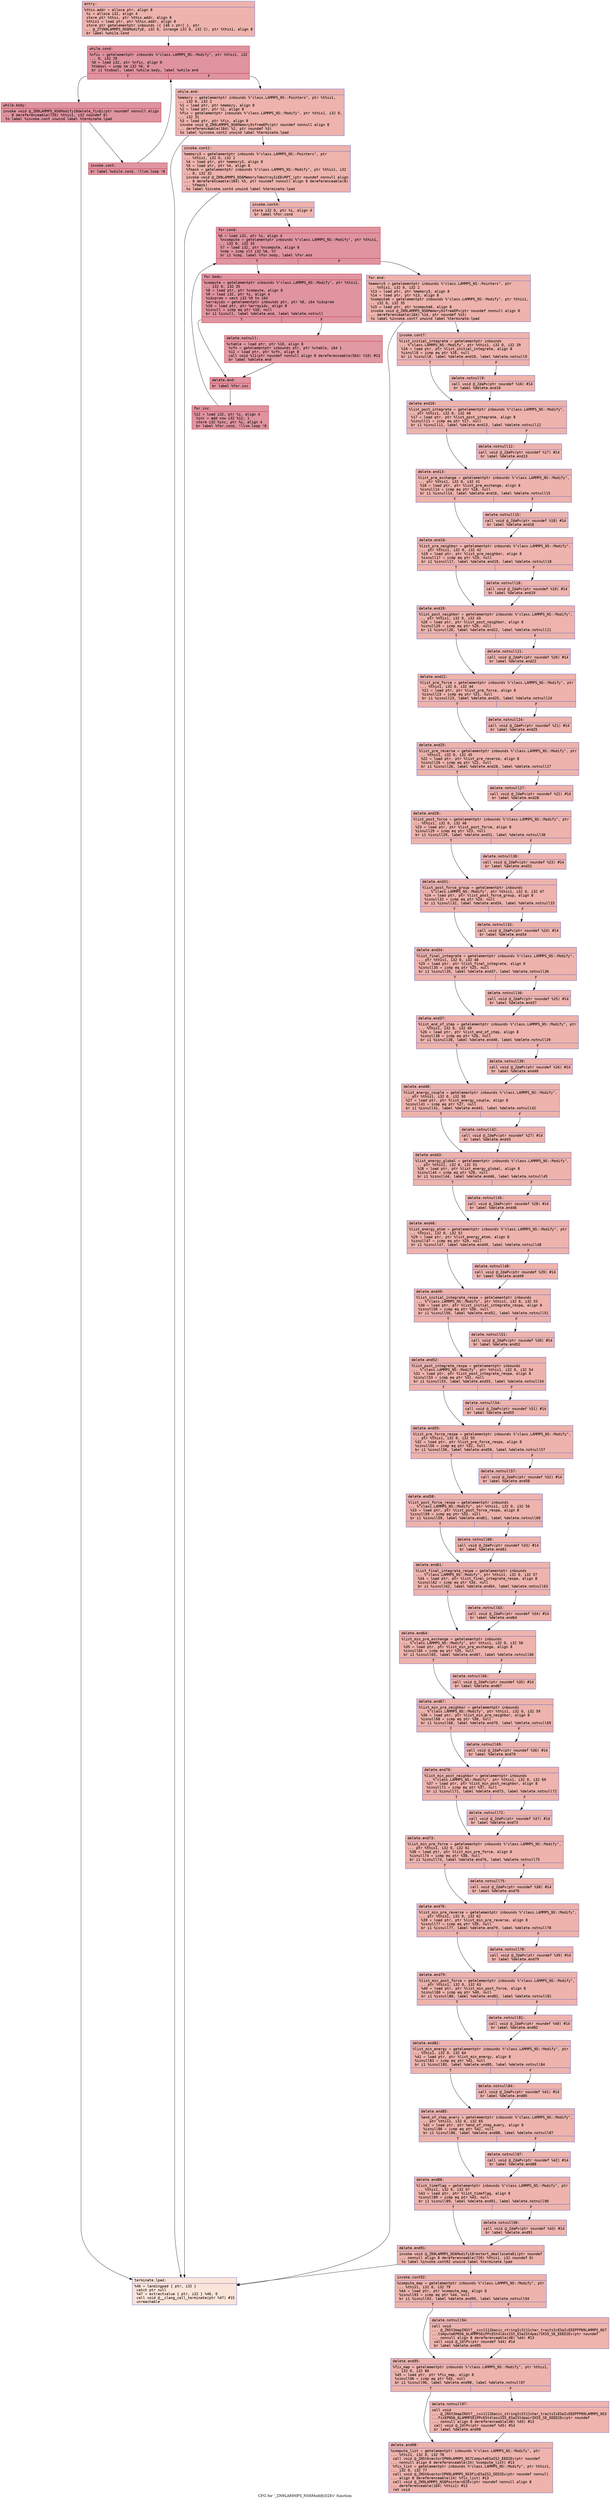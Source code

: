 digraph "CFG for '_ZN9LAMMPS_NS6ModifyD2Ev' function" {
	label="CFG for '_ZN9LAMMPS_NS6ModifyD2Ev' function";

	Node0x561f16226a30 [shape=record,color="#3d50c3ff", style=filled, fillcolor="#d6524470" fontname="Courier",label="{entry:\l|  %this.addr = alloca ptr, align 8\l  %i = alloca i32, align 4\l  store ptr %this, ptr %this.addr, align 8\l  %this1 = load ptr, ptr %this.addr, align 8\l  store ptr getelementptr inbounds (\{ [48 x ptr] \}, ptr\l... @_ZTVN9LAMMPS_NS6ModifyE, i32 0, inrange i32 0, i32 2), ptr %this1, align 8\l  br label %while.cond\l}"];
	Node0x561f16226a30 -> Node0x561f16226d10[tooltip="entry -> while.cond\nProbability 100.00%" ];
	Node0x561f16226d10 [shape=record,color="#b70d28ff", style=filled, fillcolor="#b70d2870" fontname="Courier",label="{while.cond:\l|  %nfix = getelementptr inbounds %\"class.LAMMPS_NS::Modify\", ptr %this1, i32\l... 0, i32 29\l  %0 = load i32, ptr %nfix, align 8\l  %tobool = icmp ne i32 %0, 0\l  br i1 %tobool, label %while.body, label %while.end\l|{<s0>T|<s1>F}}"];
	Node0x561f16226d10:s0 -> Node0x561f16226fe0[tooltip="while.cond -> while.body\nProbability 96.88%" ];
	Node0x561f16226d10:s1 -> Node0x561f16227030[tooltip="while.cond -> while.end\nProbability 3.12%" ];
	Node0x561f16226fe0 [shape=record,color="#b70d28ff", style=filled, fillcolor="#b70d2870" fontname="Courier",label="{while.body:\l|  invoke void @_ZN9LAMMPS_NS6Modify10delete_fixEi(ptr noundef nonnull align\l... 8 dereferenceable(720) %this1, i32 noundef 0)\l          to label %invoke.cont unwind label %terminate.lpad\l}"];
	Node0x561f16226fe0 -> Node0x561f16227190[tooltip="while.body -> invoke.cont\nProbability 100.00%" ];
	Node0x561f16226fe0 -> Node0x561f16227210[tooltip="while.body -> terminate.lpad\nProbability 0.00%" ];
	Node0x561f16227190 [shape=record,color="#b70d28ff", style=filled, fillcolor="#b70d2870" fontname="Courier",label="{invoke.cont:\l|  br label %while.cond, !llvm.loop !6\l}"];
	Node0x561f16227190 -> Node0x561f16226d10[tooltip="invoke.cont -> while.cond\nProbability 100.00%" ];
	Node0x561f16227030 [shape=record,color="#3d50c3ff", style=filled, fillcolor="#d6524470" fontname="Courier",label="{while.end:\l|  %memory = getelementptr inbounds %\"class.LAMMPS_NS::Pointers\", ptr %this1,\l... i32 0, i32 2\l  %1 = load ptr, ptr %memory, align 8\l  %2 = load ptr, ptr %1, align 8\l  %fix = getelementptr inbounds %\"class.LAMMPS_NS::Modify\", ptr %this1, i32 0,\l... i32 31\l  %3 = load ptr, ptr %fix, align 8\l  invoke void @_ZN9LAMMPS_NS6Memory5sfreeEPv(ptr noundef nonnull align 8\l... dereferenceable(184) %2, ptr noundef %3)\l          to label %invoke.cont2 unwind label %terminate.lpad\l}"];
	Node0x561f16227030 -> Node0x561f162269b0[tooltip="while.end -> invoke.cont2\nProbability 100.00%" ];
	Node0x561f16227030 -> Node0x561f16227210[tooltip="while.end -> terminate.lpad\nProbability 0.00%" ];
	Node0x561f162269b0 [shape=record,color="#3d50c3ff", style=filled, fillcolor="#d6524470" fontname="Courier",label="{invoke.cont2:\l|  %memory3 = getelementptr inbounds %\"class.LAMMPS_NS::Pointers\", ptr\l... %this1, i32 0, i32 2\l  %4 = load ptr, ptr %memory3, align 8\l  %5 = load ptr, ptr %4, align 8\l  %fmask = getelementptr inbounds %\"class.LAMMPS_NS::Modify\", ptr %this1, i32\l... 0, i32 32\l  invoke void @_ZN9LAMMPS_NS6Memory7destroyIiEEvRPT_(ptr noundef nonnull align\l... 8 dereferenceable(184) %5, ptr noundef nonnull align 8 dereferenceable(8)\l... %fmask)\l          to label %invoke.cont4 unwind label %terminate.lpad\l}"];
	Node0x561f162269b0 -> Node0x561f16228a70[tooltip="invoke.cont2 -> invoke.cont4\nProbability 100.00%" ];
	Node0x561f162269b0 -> Node0x561f16227210[tooltip="invoke.cont2 -> terminate.lpad\nProbability 0.00%" ];
	Node0x561f16228a70 [shape=record,color="#3d50c3ff", style=filled, fillcolor="#d6524470" fontname="Courier",label="{invoke.cont4:\l|  store i32 0, ptr %i, align 4\l  br label %for.cond\l}"];
	Node0x561f16228a70 -> Node0x561f16228e30[tooltip="invoke.cont4 -> for.cond\nProbability 100.00%" ];
	Node0x561f16228e30 [shape=record,color="#b70d28ff", style=filled, fillcolor="#b70d2870" fontname="Courier",label="{for.cond:\l|  %6 = load i32, ptr %i, align 4\l  %ncompute = getelementptr inbounds %\"class.LAMMPS_NS::Modify\", ptr %this1,\l... i32 0, i32 33\l  %7 = load i32, ptr %ncompute, align 8\l  %cmp = icmp slt i32 %6, %7\l  br i1 %cmp, label %for.body, label %for.end\l|{<s0>T|<s1>F}}"];
	Node0x561f16228e30:s0 -> Node0x561f16229170[tooltip="for.cond -> for.body\nProbability 96.88%" ];
	Node0x561f16228e30:s1 -> Node0x561f162291f0[tooltip="for.cond -> for.end\nProbability 3.12%" ];
	Node0x561f16229170 [shape=record,color="#b70d28ff", style=filled, fillcolor="#b70d2870" fontname="Courier",label="{for.body:\l|  %compute = getelementptr inbounds %\"class.LAMMPS_NS::Modify\", ptr %this1,\l... i32 0, i32 35\l  %8 = load ptr, ptr %compute, align 8\l  %9 = load i32, ptr %i, align 4\l  %idxprom = sext i32 %9 to i64\l  %arrayidx = getelementptr inbounds ptr, ptr %8, i64 %idxprom\l  %10 = load ptr, ptr %arrayidx, align 8\l  %isnull = icmp eq ptr %10, null\l  br i1 %isnull, label %delete.end, label %delete.notnull\l|{<s0>T|<s1>F}}"];
	Node0x561f16229170:s0 -> Node0x561f16229970[tooltip="for.body -> delete.end\nProbability 37.50%" ];
	Node0x561f16229170:s1 -> Node0x561f162299c0[tooltip="for.body -> delete.notnull\nProbability 62.50%" ];
	Node0x561f162299c0 [shape=record,color="#b70d28ff", style=filled, fillcolor="#bb1b2c70" fontname="Courier",label="{delete.notnull:\l|  %vtable = load ptr, ptr %10, align 8\l  %vfn = getelementptr inbounds ptr, ptr %vtable, i64 1\l  %11 = load ptr, ptr %vfn, align 8\l  call void %11(ptr noundef nonnull align 8 dereferenceable(564) %10) #13\l  br label %delete.end\l}"];
	Node0x561f162299c0 -> Node0x561f16229970[tooltip="delete.notnull -> delete.end\nProbability 100.00%" ];
	Node0x561f16229970 [shape=record,color="#b70d28ff", style=filled, fillcolor="#b70d2870" fontname="Courier",label="{delete.end:\l|  br label %for.inc\l}"];
	Node0x561f16229970 -> Node0x561f16229f00[tooltip="delete.end -> for.inc\nProbability 100.00%" ];
	Node0x561f16229f00 [shape=record,color="#b70d28ff", style=filled, fillcolor="#b70d2870" fontname="Courier",label="{for.inc:\l|  %12 = load i32, ptr %i, align 4\l  %inc = add nsw i32 %12, 1\l  store i32 %inc, ptr %i, align 4\l  br label %for.cond, !llvm.loop !8\l}"];
	Node0x561f16229f00 -> Node0x561f16228e30[tooltip="for.inc -> for.cond\nProbability 100.00%" ];
	Node0x561f162291f0 [shape=record,color="#3d50c3ff", style=filled, fillcolor="#d6524470" fontname="Courier",label="{for.end:\l|  %memory5 = getelementptr inbounds %\"class.LAMMPS_NS::Pointers\", ptr\l... %this1, i32 0, i32 2\l  %13 = load ptr, ptr %memory5, align 8\l  %14 = load ptr, ptr %13, align 8\l  %compute6 = getelementptr inbounds %\"class.LAMMPS_NS::Modify\", ptr %this1,\l... i32 0, i32 35\l  %15 = load ptr, ptr %compute6, align 8\l  invoke void @_ZN9LAMMPS_NS6Memory5sfreeEPv(ptr noundef nonnull align 8\l... dereferenceable(184) %14, ptr noundef %15)\l          to label %invoke.cont7 unwind label %terminate.lpad\l}"];
	Node0x561f162291f0 -> Node0x561f1622a6d0[tooltip="for.end -> invoke.cont7\nProbability 100.00%" ];
	Node0x561f162291f0 -> Node0x561f16227210[tooltip="for.end -> terminate.lpad\nProbability 0.00%" ];
	Node0x561f1622a6d0 [shape=record,color="#3d50c3ff", style=filled, fillcolor="#d6524470" fontname="Courier",label="{invoke.cont7:\l|  %list_initial_integrate = getelementptr inbounds\l... %\"class.LAMMPS_NS::Modify\", ptr %this1, i32 0, i32 39\l  %16 = load ptr, ptr %list_initial_integrate, align 8\l  %isnull8 = icmp eq ptr %16, null\l  br i1 %isnull8, label %delete.end10, label %delete.notnull9\l|{<s0>T|<s1>F}}"];
	Node0x561f1622a6d0:s0 -> Node0x561f1622ab40[tooltip="invoke.cont7 -> delete.end10\nProbability 37.50%" ];
	Node0x561f1622a6d0:s1 -> Node0x561f1622ab90[tooltip="invoke.cont7 -> delete.notnull9\nProbability 62.50%" ];
	Node0x561f1622ab90 [shape=record,color="#3d50c3ff", style=filled, fillcolor="#d8564670" fontname="Courier",label="{delete.notnull9:\l|  call void @_ZdaPv(ptr noundef %16) #14\l  br label %delete.end10\l}"];
	Node0x561f1622ab90 -> Node0x561f1622ab40[tooltip="delete.notnull9 -> delete.end10\nProbability 100.00%" ];
	Node0x561f1622ab40 [shape=record,color="#3d50c3ff", style=filled, fillcolor="#d6524470" fontname="Courier",label="{delete.end10:\l|  %list_post_integrate = getelementptr inbounds %\"class.LAMMPS_NS::Modify\",\l... ptr %this1, i32 0, i32 40\l  %17 = load ptr, ptr %list_post_integrate, align 8\l  %isnull11 = icmp eq ptr %17, null\l  br i1 %isnull11, label %delete.end13, label %delete.notnull12\l|{<s0>T|<s1>F}}"];
	Node0x561f1622ab40:s0 -> Node0x561f1622b0f0[tooltip="delete.end10 -> delete.end13\nProbability 37.50%" ];
	Node0x561f1622ab40:s1 -> Node0x561f1622b170[tooltip="delete.end10 -> delete.notnull12\nProbability 62.50%" ];
	Node0x561f1622b170 [shape=record,color="#3d50c3ff", style=filled, fillcolor="#d8564670" fontname="Courier",label="{delete.notnull12:\l|  call void @_ZdaPv(ptr noundef %17) #14\l  br label %delete.end13\l}"];
	Node0x561f1622b170 -> Node0x561f1622b0f0[tooltip="delete.notnull12 -> delete.end13\nProbability 100.00%" ];
	Node0x561f1622b0f0 [shape=record,color="#3d50c3ff", style=filled, fillcolor="#d6524470" fontname="Courier",label="{delete.end13:\l|  %list_pre_exchange = getelementptr inbounds %\"class.LAMMPS_NS::Modify\",\l... ptr %this1, i32 0, i32 41\l  %18 = load ptr, ptr %list_pre_exchange, align 8\l  %isnull14 = icmp eq ptr %18, null\l  br i1 %isnull14, label %delete.end16, label %delete.notnull15\l|{<s0>T|<s1>F}}"];
	Node0x561f1622b0f0:s0 -> Node0x561f1622b650[tooltip="delete.end13 -> delete.end16\nProbability 37.50%" ];
	Node0x561f1622b0f0:s1 -> Node0x561f1622b6d0[tooltip="delete.end13 -> delete.notnull15\nProbability 62.50%" ];
	Node0x561f1622b6d0 [shape=record,color="#3d50c3ff", style=filled, fillcolor="#d8564670" fontname="Courier",label="{delete.notnull15:\l|  call void @_ZdaPv(ptr noundef %18) #14\l  br label %delete.end16\l}"];
	Node0x561f1622b6d0 -> Node0x561f1622b650[tooltip="delete.notnull15 -> delete.end16\nProbability 100.00%" ];
	Node0x561f1622b650 [shape=record,color="#3d50c3ff", style=filled, fillcolor="#d6524470" fontname="Courier",label="{delete.end16:\l|  %list_pre_neighbor = getelementptr inbounds %\"class.LAMMPS_NS::Modify\",\l... ptr %this1, i32 0, i32 42\l  %19 = load ptr, ptr %list_pre_neighbor, align 8\l  %isnull17 = icmp eq ptr %19, null\l  br i1 %isnull17, label %delete.end19, label %delete.notnull18\l|{<s0>T|<s1>F}}"];
	Node0x561f1622b650:s0 -> Node0x561f16229730[tooltip="delete.end16 -> delete.end19\nProbability 37.50%" ];
	Node0x561f1622b650:s1 -> Node0x561f162297b0[tooltip="delete.end16 -> delete.notnull18\nProbability 62.50%" ];
	Node0x561f162297b0 [shape=record,color="#3d50c3ff", style=filled, fillcolor="#d8564670" fontname="Courier",label="{delete.notnull18:\l|  call void @_ZdaPv(ptr noundef %19) #14\l  br label %delete.end19\l}"];
	Node0x561f162297b0 -> Node0x561f16229730[tooltip="delete.notnull18 -> delete.end19\nProbability 100.00%" ];
	Node0x561f16229730 [shape=record,color="#3d50c3ff", style=filled, fillcolor="#d6524470" fontname="Courier",label="{delete.end19:\l|  %list_post_neighbor = getelementptr inbounds %\"class.LAMMPS_NS::Modify\",\l... ptr %this1, i32 0, i32 43\l  %20 = load ptr, ptr %list_post_neighbor, align 8\l  %isnull20 = icmp eq ptr %20, null\l  br i1 %isnull20, label %delete.end22, label %delete.notnull21\l|{<s0>T|<s1>F}}"];
	Node0x561f16229730:s0 -> Node0x561f1622c410[tooltip="delete.end19 -> delete.end22\nProbability 37.50%" ];
	Node0x561f16229730:s1 -> Node0x561f1622c490[tooltip="delete.end19 -> delete.notnull21\nProbability 62.50%" ];
	Node0x561f1622c490 [shape=record,color="#3d50c3ff", style=filled, fillcolor="#d8564670" fontname="Courier",label="{delete.notnull21:\l|  call void @_ZdaPv(ptr noundef %20) #14\l  br label %delete.end22\l}"];
	Node0x561f1622c490 -> Node0x561f1622c410[tooltip="delete.notnull21 -> delete.end22\nProbability 100.00%" ];
	Node0x561f1622c410 [shape=record,color="#3d50c3ff", style=filled, fillcolor="#d6524470" fontname="Courier",label="{delete.end22:\l|  %list_pre_force = getelementptr inbounds %\"class.LAMMPS_NS::Modify\", ptr\l... %this1, i32 0, i32 44\l  %21 = load ptr, ptr %list_pre_force, align 8\l  %isnull23 = icmp eq ptr %21, null\l  br i1 %isnull23, label %delete.end25, label %delete.notnull24\l|{<s0>T|<s1>F}}"];
	Node0x561f1622c410:s0 -> Node0x561f1622c910[tooltip="delete.end22 -> delete.end25\nProbability 37.50%" ];
	Node0x561f1622c410:s1 -> Node0x561f1622c9c0[tooltip="delete.end22 -> delete.notnull24\nProbability 62.50%" ];
	Node0x561f1622c9c0 [shape=record,color="#3d50c3ff", style=filled, fillcolor="#d8564670" fontname="Courier",label="{delete.notnull24:\l|  call void @_ZdaPv(ptr noundef %21) #14\l  br label %delete.end25\l}"];
	Node0x561f1622c9c0 -> Node0x561f1622c910[tooltip="delete.notnull24 -> delete.end25\nProbability 100.00%" ];
	Node0x561f1622c910 [shape=record,color="#3d50c3ff", style=filled, fillcolor="#d6524470" fontname="Courier",label="{delete.end25:\l|  %list_pre_reverse = getelementptr inbounds %\"class.LAMMPS_NS::Modify\", ptr\l... %this1, i32 0, i32 45\l  %22 = load ptr, ptr %list_pre_reverse, align 8\l  %isnull26 = icmp eq ptr %22, null\l  br i1 %isnull26, label %delete.end28, label %delete.notnull27\l|{<s0>T|<s1>F}}"];
	Node0x561f1622c910:s0 -> Node0x561f1622ced0[tooltip="delete.end25 -> delete.end28\nProbability 37.50%" ];
	Node0x561f1622c910:s1 -> Node0x561f1622cf50[tooltip="delete.end25 -> delete.notnull27\nProbability 62.50%" ];
	Node0x561f1622cf50 [shape=record,color="#3d50c3ff", style=filled, fillcolor="#d8564670" fontname="Courier",label="{delete.notnull27:\l|  call void @_ZdaPv(ptr noundef %22) #14\l  br label %delete.end28\l}"];
	Node0x561f1622cf50 -> Node0x561f1622ced0[tooltip="delete.notnull27 -> delete.end28\nProbability 100.00%" ];
	Node0x561f1622ced0 [shape=record,color="#3d50c3ff", style=filled, fillcolor="#d6524470" fontname="Courier",label="{delete.end28:\l|  %list_post_force = getelementptr inbounds %\"class.LAMMPS_NS::Modify\", ptr\l... %this1, i32 0, i32 46\l  %23 = load ptr, ptr %list_post_force, align 8\l  %isnull29 = icmp eq ptr %23, null\l  br i1 %isnull29, label %delete.end31, label %delete.notnull30\l|{<s0>T|<s1>F}}"];
	Node0x561f1622ced0:s0 -> Node0x561f1622d3d0[tooltip="delete.end28 -> delete.end31\nProbability 37.50%" ];
	Node0x561f1622ced0:s1 -> Node0x561f1622d480[tooltip="delete.end28 -> delete.notnull30\nProbability 62.50%" ];
	Node0x561f1622d480 [shape=record,color="#3d50c3ff", style=filled, fillcolor="#d8564670" fontname="Courier",label="{delete.notnull30:\l|  call void @_ZdaPv(ptr noundef %23) #14\l  br label %delete.end31\l}"];
	Node0x561f1622d480 -> Node0x561f1622d3d0[tooltip="delete.notnull30 -> delete.end31\nProbability 100.00%" ];
	Node0x561f1622d3d0 [shape=record,color="#3d50c3ff", style=filled, fillcolor="#d6524470" fontname="Courier",label="{delete.end31:\l|  %list_post_force_group = getelementptr inbounds\l... %\"class.LAMMPS_NS::Modify\", ptr %this1, i32 0, i32 47\l  %24 = load ptr, ptr %list_post_force_group, align 8\l  %isnull32 = icmp eq ptr %24, null\l  br i1 %isnull32, label %delete.end34, label %delete.notnull33\l|{<s0>T|<s1>F}}"];
	Node0x561f1622d3d0:s0 -> Node0x561f1622d990[tooltip="delete.end31 -> delete.end34\nProbability 37.50%" ];
	Node0x561f1622d3d0:s1 -> Node0x561f1622da10[tooltip="delete.end31 -> delete.notnull33\nProbability 62.50%" ];
	Node0x561f1622da10 [shape=record,color="#3d50c3ff", style=filled, fillcolor="#d8564670" fontname="Courier",label="{delete.notnull33:\l|  call void @_ZdaPv(ptr noundef %24) #14\l  br label %delete.end34\l}"];
	Node0x561f1622da10 -> Node0x561f1622d990[tooltip="delete.notnull33 -> delete.end34\nProbability 100.00%" ];
	Node0x561f1622d990 [shape=record,color="#3d50c3ff", style=filled, fillcolor="#d6524470" fontname="Courier",label="{delete.end34:\l|  %list_final_integrate = getelementptr inbounds %\"class.LAMMPS_NS::Modify\",\l... ptr %this1, i32 0, i32 48\l  %25 = load ptr, ptr %list_final_integrate, align 8\l  %isnull35 = icmp eq ptr %25, null\l  br i1 %isnull35, label %delete.end37, label %delete.notnull36\l|{<s0>T|<s1>F}}"];
	Node0x561f1622d990:s0 -> Node0x561f1622def0[tooltip="delete.end34 -> delete.end37\nProbability 37.50%" ];
	Node0x561f1622d990:s1 -> Node0x561f1622df70[tooltip="delete.end34 -> delete.notnull36\nProbability 62.50%" ];
	Node0x561f1622df70 [shape=record,color="#3d50c3ff", style=filled, fillcolor="#d8564670" fontname="Courier",label="{delete.notnull36:\l|  call void @_ZdaPv(ptr noundef %25) #14\l  br label %delete.end37\l}"];
	Node0x561f1622df70 -> Node0x561f1622def0[tooltip="delete.notnull36 -> delete.end37\nProbability 100.00%" ];
	Node0x561f1622def0 [shape=record,color="#3d50c3ff", style=filled, fillcolor="#d6524470" fontname="Courier",label="{delete.end37:\l|  %list_end_of_step = getelementptr inbounds %\"class.LAMMPS_NS::Modify\", ptr\l... %this1, i32 0, i32 49\l  %26 = load ptr, ptr %list_end_of_step, align 8\l  %isnull38 = icmp eq ptr %26, null\l  br i1 %isnull38, label %delete.end40, label %delete.notnull39\l|{<s0>T|<s1>F}}"];
	Node0x561f1622def0:s0 -> Node0x561f1622e450[tooltip="delete.end37 -> delete.end40\nProbability 37.50%" ];
	Node0x561f1622def0:s1 -> Node0x561f1622e4d0[tooltip="delete.end37 -> delete.notnull39\nProbability 62.50%" ];
	Node0x561f1622e4d0 [shape=record,color="#3d50c3ff", style=filled, fillcolor="#d8564670" fontname="Courier",label="{delete.notnull39:\l|  call void @_ZdaPv(ptr noundef %26) #14\l  br label %delete.end40\l}"];
	Node0x561f1622e4d0 -> Node0x561f1622e450[tooltip="delete.notnull39 -> delete.end40\nProbability 100.00%" ];
	Node0x561f1622e450 [shape=record,color="#3d50c3ff", style=filled, fillcolor="#d6524470" fontname="Courier",label="{delete.end40:\l|  %list_energy_couple = getelementptr inbounds %\"class.LAMMPS_NS::Modify\",\l... ptr %this1, i32 0, i32 50\l  %27 = load ptr, ptr %list_energy_couple, align 8\l  %isnull41 = icmp eq ptr %27, null\l  br i1 %isnull41, label %delete.end43, label %delete.notnull42\l|{<s0>T|<s1>F}}"];
	Node0x561f1622e450:s0 -> Node0x561f1622e9b0[tooltip="delete.end40 -> delete.end43\nProbability 37.50%" ];
	Node0x561f1622e450:s1 -> Node0x561f1622ea30[tooltip="delete.end40 -> delete.notnull42\nProbability 62.50%" ];
	Node0x561f1622ea30 [shape=record,color="#3d50c3ff", style=filled, fillcolor="#d8564670" fontname="Courier",label="{delete.notnull42:\l|  call void @_ZdaPv(ptr noundef %27) #14\l  br label %delete.end43\l}"];
	Node0x561f1622ea30 -> Node0x561f1622e9b0[tooltip="delete.notnull42 -> delete.end43\nProbability 100.00%" ];
	Node0x561f1622e9b0 [shape=record,color="#3d50c3ff", style=filled, fillcolor="#d6524470" fontname="Courier",label="{delete.end43:\l|  %list_energy_global = getelementptr inbounds %\"class.LAMMPS_NS::Modify\",\l... ptr %this1, i32 0, i32 51\l  %28 = load ptr, ptr %list_energy_global, align 8\l  %isnull44 = icmp eq ptr %28, null\l  br i1 %isnull44, label %delete.end46, label %delete.notnull45\l|{<s0>T|<s1>F}}"];
	Node0x561f1622e9b0:s0 -> Node0x561f1622ef10[tooltip="delete.end43 -> delete.end46\nProbability 37.50%" ];
	Node0x561f1622e9b0:s1 -> Node0x561f1622ef90[tooltip="delete.end43 -> delete.notnull45\nProbability 62.50%" ];
	Node0x561f1622ef90 [shape=record,color="#3d50c3ff", style=filled, fillcolor="#d8564670" fontname="Courier",label="{delete.notnull45:\l|  call void @_ZdaPv(ptr noundef %28) #14\l  br label %delete.end46\l}"];
	Node0x561f1622ef90 -> Node0x561f1622ef10[tooltip="delete.notnull45 -> delete.end46\nProbability 100.00%" ];
	Node0x561f1622ef10 [shape=record,color="#3d50c3ff", style=filled, fillcolor="#d6524470" fontname="Courier",label="{delete.end46:\l|  %list_energy_atom = getelementptr inbounds %\"class.LAMMPS_NS::Modify\", ptr\l... %this1, i32 0, i32 52\l  %29 = load ptr, ptr %list_energy_atom, align 8\l  %isnull47 = icmp eq ptr %29, null\l  br i1 %isnull47, label %delete.end49, label %delete.notnull48\l|{<s0>T|<s1>F}}"];
	Node0x561f1622ef10:s0 -> Node0x561f1622f470[tooltip="delete.end46 -> delete.end49\nProbability 37.50%" ];
	Node0x561f1622ef10:s1 -> Node0x561f1622f4f0[tooltip="delete.end46 -> delete.notnull48\nProbability 62.50%" ];
	Node0x561f1622f4f0 [shape=record,color="#3d50c3ff", style=filled, fillcolor="#d8564670" fontname="Courier",label="{delete.notnull48:\l|  call void @_ZdaPv(ptr noundef %29) #14\l  br label %delete.end49\l}"];
	Node0x561f1622f4f0 -> Node0x561f1622f470[tooltip="delete.notnull48 -> delete.end49\nProbability 100.00%" ];
	Node0x561f1622f470 [shape=record,color="#3d50c3ff", style=filled, fillcolor="#d6524470" fontname="Courier",label="{delete.end49:\l|  %list_initial_integrate_respa = getelementptr inbounds\l... %\"class.LAMMPS_NS::Modify\", ptr %this1, i32 0, i32 53\l  %30 = load ptr, ptr %list_initial_integrate_respa, align 8\l  %isnull50 = icmp eq ptr %30, null\l  br i1 %isnull50, label %delete.end52, label %delete.notnull51\l|{<s0>T|<s1>F}}"];
	Node0x561f1622f470:s0 -> Node0x561f1622f9e0[tooltip="delete.end49 -> delete.end52\nProbability 37.50%" ];
	Node0x561f1622f470:s1 -> Node0x561f1622fa60[tooltip="delete.end49 -> delete.notnull51\nProbability 62.50%" ];
	Node0x561f1622fa60 [shape=record,color="#3d50c3ff", style=filled, fillcolor="#d8564670" fontname="Courier",label="{delete.notnull51:\l|  call void @_ZdaPv(ptr noundef %30) #14\l  br label %delete.end52\l}"];
	Node0x561f1622fa60 -> Node0x561f1622f9e0[tooltip="delete.notnull51 -> delete.end52\nProbability 100.00%" ];
	Node0x561f1622f9e0 [shape=record,color="#3d50c3ff", style=filled, fillcolor="#d6524470" fontname="Courier",label="{delete.end52:\l|  %list_post_integrate_respa = getelementptr inbounds\l... %\"class.LAMMPS_NS::Modify\", ptr %this1, i32 0, i32 54\l  %31 = load ptr, ptr %list_post_integrate_respa, align 8\l  %isnull53 = icmp eq ptr %31, null\l  br i1 %isnull53, label %delete.end55, label %delete.notnull54\l|{<s0>T|<s1>F}}"];
	Node0x561f1622f9e0:s0 -> Node0x561f1622bb80[tooltip="delete.end52 -> delete.end55\nProbability 37.50%" ];
	Node0x561f1622f9e0:s1 -> Node0x561f1622bc00[tooltip="delete.end52 -> delete.notnull54\nProbability 62.50%" ];
	Node0x561f1622bc00 [shape=record,color="#3d50c3ff", style=filled, fillcolor="#d8564670" fontname="Courier",label="{delete.notnull54:\l|  call void @_ZdaPv(ptr noundef %31) #14\l  br label %delete.end55\l}"];
	Node0x561f1622bc00 -> Node0x561f1622bb80[tooltip="delete.notnull54 -> delete.end55\nProbability 100.00%" ];
	Node0x561f1622bb80 [shape=record,color="#3d50c3ff", style=filled, fillcolor="#d6524470" fontname="Courier",label="{delete.end55:\l|  %list_pre_force_respa = getelementptr inbounds %\"class.LAMMPS_NS::Modify\",\l... ptr %this1, i32 0, i32 55\l  %32 = load ptr, ptr %list_pre_force_respa, align 8\l  %isnull56 = icmp eq ptr %32, null\l  br i1 %isnull56, label %delete.end58, label %delete.notnull57\l|{<s0>T|<s1>F}}"];
	Node0x561f1622bb80:s0 -> Node0x561f16230ac0[tooltip="delete.end55 -> delete.end58\nProbability 37.50%" ];
	Node0x561f1622bb80:s1 -> Node0x561f16230b40[tooltip="delete.end55 -> delete.notnull57\nProbability 62.50%" ];
	Node0x561f16230b40 [shape=record,color="#3d50c3ff", style=filled, fillcolor="#d8564670" fontname="Courier",label="{delete.notnull57:\l|  call void @_ZdaPv(ptr noundef %32) #14\l  br label %delete.end58\l}"];
	Node0x561f16230b40 -> Node0x561f16230ac0[tooltip="delete.notnull57 -> delete.end58\nProbability 100.00%" ];
	Node0x561f16230ac0 [shape=record,color="#3d50c3ff", style=filled, fillcolor="#d6524470" fontname="Courier",label="{delete.end58:\l|  %list_post_force_respa = getelementptr inbounds\l... %\"class.LAMMPS_NS::Modify\", ptr %this1, i32 0, i32 56\l  %33 = load ptr, ptr %list_post_force_respa, align 8\l  %isnull59 = icmp eq ptr %33, null\l  br i1 %isnull59, label %delete.end61, label %delete.notnull60\l|{<s0>T|<s1>F}}"];
	Node0x561f16230ac0:s0 -> Node0x561f16231020[tooltip="delete.end58 -> delete.end61\nProbability 37.50%" ];
	Node0x561f16230ac0:s1 -> Node0x561f162310a0[tooltip="delete.end58 -> delete.notnull60\nProbability 62.50%" ];
	Node0x561f162310a0 [shape=record,color="#3d50c3ff", style=filled, fillcolor="#d8564670" fontname="Courier",label="{delete.notnull60:\l|  call void @_ZdaPv(ptr noundef %33) #14\l  br label %delete.end61\l}"];
	Node0x561f162310a0 -> Node0x561f16231020[tooltip="delete.notnull60 -> delete.end61\nProbability 100.00%" ];
	Node0x561f16231020 [shape=record,color="#3d50c3ff", style=filled, fillcolor="#d6524470" fontname="Courier",label="{delete.end61:\l|  %list_final_integrate_respa = getelementptr inbounds\l... %\"class.LAMMPS_NS::Modify\", ptr %this1, i32 0, i32 57\l  %34 = load ptr, ptr %list_final_integrate_respa, align 8\l  %isnull62 = icmp eq ptr %34, null\l  br i1 %isnull62, label %delete.end64, label %delete.notnull63\l|{<s0>T|<s1>F}}"];
	Node0x561f16231020:s0 -> Node0x561f16231590[tooltip="delete.end61 -> delete.end64\nProbability 37.50%" ];
	Node0x561f16231020:s1 -> Node0x561f16231610[tooltip="delete.end61 -> delete.notnull63\nProbability 62.50%" ];
	Node0x561f16231610 [shape=record,color="#3d50c3ff", style=filled, fillcolor="#d8564670" fontname="Courier",label="{delete.notnull63:\l|  call void @_ZdaPv(ptr noundef %34) #14\l  br label %delete.end64\l}"];
	Node0x561f16231610 -> Node0x561f16231590[tooltip="delete.notnull63 -> delete.end64\nProbability 100.00%" ];
	Node0x561f16231590 [shape=record,color="#3d50c3ff", style=filled, fillcolor="#d6524470" fontname="Courier",label="{delete.end64:\l|  %list_min_pre_exchange = getelementptr inbounds\l... %\"class.LAMMPS_NS::Modify\", ptr %this1, i32 0, i32 58\l  %35 = load ptr, ptr %list_min_pre_exchange, align 8\l  %isnull65 = icmp eq ptr %35, null\l  br i1 %isnull65, label %delete.end67, label %delete.notnull66\l|{<s0>T|<s1>F}}"];
	Node0x561f16231590:s0 -> Node0x561f16231af0[tooltip="delete.end64 -> delete.end67\nProbability 37.50%" ];
	Node0x561f16231590:s1 -> Node0x561f16231b70[tooltip="delete.end64 -> delete.notnull66\nProbability 62.50%" ];
	Node0x561f16231b70 [shape=record,color="#3d50c3ff", style=filled, fillcolor="#d8564670" fontname="Courier",label="{delete.notnull66:\l|  call void @_ZdaPv(ptr noundef %35) #14\l  br label %delete.end67\l}"];
	Node0x561f16231b70 -> Node0x561f16231af0[tooltip="delete.notnull66 -> delete.end67\nProbability 100.00%" ];
	Node0x561f16231af0 [shape=record,color="#3d50c3ff", style=filled, fillcolor="#d6524470" fontname="Courier",label="{delete.end67:\l|  %list_min_pre_neighbor = getelementptr inbounds\l... %\"class.LAMMPS_NS::Modify\", ptr %this1, i32 0, i32 59\l  %36 = load ptr, ptr %list_min_pre_neighbor, align 8\l  %isnull68 = icmp eq ptr %36, null\l  br i1 %isnull68, label %delete.end70, label %delete.notnull69\l|{<s0>T|<s1>F}}"];
	Node0x561f16231af0:s0 -> Node0x561f16232050[tooltip="delete.end67 -> delete.end70\nProbability 37.50%" ];
	Node0x561f16231af0:s1 -> Node0x561f162320d0[tooltip="delete.end67 -> delete.notnull69\nProbability 62.50%" ];
	Node0x561f162320d0 [shape=record,color="#3d50c3ff", style=filled, fillcolor="#d8564670" fontname="Courier",label="{delete.notnull69:\l|  call void @_ZdaPv(ptr noundef %36) #14\l  br label %delete.end70\l}"];
	Node0x561f162320d0 -> Node0x561f16232050[tooltip="delete.notnull69 -> delete.end70\nProbability 100.00%" ];
	Node0x561f16232050 [shape=record,color="#3d50c3ff", style=filled, fillcolor="#d6524470" fontname="Courier",label="{delete.end70:\l|  %list_min_post_neighbor = getelementptr inbounds\l... %\"class.LAMMPS_NS::Modify\", ptr %this1, i32 0, i32 60\l  %37 = load ptr, ptr %list_min_post_neighbor, align 8\l  %isnull71 = icmp eq ptr %37, null\l  br i1 %isnull71, label %delete.end73, label %delete.notnull72\l|{<s0>T|<s1>F}}"];
	Node0x561f16232050:s0 -> Node0x561f162325b0[tooltip="delete.end70 -> delete.end73\nProbability 37.50%" ];
	Node0x561f16232050:s1 -> Node0x561f16232630[tooltip="delete.end70 -> delete.notnull72\nProbability 62.50%" ];
	Node0x561f16232630 [shape=record,color="#3d50c3ff", style=filled, fillcolor="#d8564670" fontname="Courier",label="{delete.notnull72:\l|  call void @_ZdaPv(ptr noundef %37) #14\l  br label %delete.end73\l}"];
	Node0x561f16232630 -> Node0x561f162325b0[tooltip="delete.notnull72 -> delete.end73\nProbability 100.00%" ];
	Node0x561f162325b0 [shape=record,color="#3d50c3ff", style=filled, fillcolor="#d6524470" fontname="Courier",label="{delete.end73:\l|  %list_min_pre_force = getelementptr inbounds %\"class.LAMMPS_NS::Modify\",\l... ptr %this1, i32 0, i32 61\l  %38 = load ptr, ptr %list_min_pre_force, align 8\l  %isnull74 = icmp eq ptr %38, null\l  br i1 %isnull74, label %delete.end76, label %delete.notnull75\l|{<s0>T|<s1>F}}"];
	Node0x561f162325b0:s0 -> Node0x561f16232b10[tooltip="delete.end73 -> delete.end76\nProbability 37.50%" ];
	Node0x561f162325b0:s1 -> Node0x561f16232b90[tooltip="delete.end73 -> delete.notnull75\nProbability 62.50%" ];
	Node0x561f16232b90 [shape=record,color="#3d50c3ff", style=filled, fillcolor="#d8564670" fontname="Courier",label="{delete.notnull75:\l|  call void @_ZdaPv(ptr noundef %38) #14\l  br label %delete.end76\l}"];
	Node0x561f16232b90 -> Node0x561f16232b10[tooltip="delete.notnull75 -> delete.end76\nProbability 100.00%" ];
	Node0x561f16232b10 [shape=record,color="#3d50c3ff", style=filled, fillcolor="#d6524470" fontname="Courier",label="{delete.end76:\l|  %list_min_pre_reverse = getelementptr inbounds %\"class.LAMMPS_NS::Modify\",\l... ptr %this1, i32 0, i32 62\l  %39 = load ptr, ptr %list_min_pre_reverse, align 8\l  %isnull77 = icmp eq ptr %39, null\l  br i1 %isnull77, label %delete.end79, label %delete.notnull78\l|{<s0>T|<s1>F}}"];
	Node0x561f16232b10:s0 -> Node0x561f16233070[tooltip="delete.end76 -> delete.end79\nProbability 37.50%" ];
	Node0x561f16232b10:s1 -> Node0x561f162330f0[tooltip="delete.end76 -> delete.notnull78\nProbability 62.50%" ];
	Node0x561f162330f0 [shape=record,color="#3d50c3ff", style=filled, fillcolor="#d8564670" fontname="Courier",label="{delete.notnull78:\l|  call void @_ZdaPv(ptr noundef %39) #14\l  br label %delete.end79\l}"];
	Node0x561f162330f0 -> Node0x561f16233070[tooltip="delete.notnull78 -> delete.end79\nProbability 100.00%" ];
	Node0x561f16233070 [shape=record,color="#3d50c3ff", style=filled, fillcolor="#d6524470" fontname="Courier",label="{delete.end79:\l|  %list_min_post_force = getelementptr inbounds %\"class.LAMMPS_NS::Modify\",\l... ptr %this1, i32 0, i32 63\l  %40 = load ptr, ptr %list_min_post_force, align 8\l  %isnull80 = icmp eq ptr %40, null\l  br i1 %isnull80, label %delete.end82, label %delete.notnull81\l|{<s0>T|<s1>F}}"];
	Node0x561f16233070:s0 -> Node0x561f162335d0[tooltip="delete.end79 -> delete.end82\nProbability 37.50%" ];
	Node0x561f16233070:s1 -> Node0x561f16233650[tooltip="delete.end79 -> delete.notnull81\nProbability 62.50%" ];
	Node0x561f16233650 [shape=record,color="#3d50c3ff", style=filled, fillcolor="#d8564670" fontname="Courier",label="{delete.notnull81:\l|  call void @_ZdaPv(ptr noundef %40) #14\l  br label %delete.end82\l}"];
	Node0x561f16233650 -> Node0x561f162335d0[tooltip="delete.notnull81 -> delete.end82\nProbability 100.00%" ];
	Node0x561f162335d0 [shape=record,color="#3d50c3ff", style=filled, fillcolor="#d6524470" fontname="Courier",label="{delete.end82:\l|  %list_min_energy = getelementptr inbounds %\"class.LAMMPS_NS::Modify\", ptr\l... %this1, i32 0, i32 64\l  %41 = load ptr, ptr %list_min_energy, align 8\l  %isnull83 = icmp eq ptr %41, null\l  br i1 %isnull83, label %delete.end85, label %delete.notnull84\l|{<s0>T|<s1>F}}"];
	Node0x561f162335d0:s0 -> Node0x561f16233ad0[tooltip="delete.end82 -> delete.end85\nProbability 37.50%" ];
	Node0x561f162335d0:s1 -> Node0x561f16233b80[tooltip="delete.end82 -> delete.notnull84\nProbability 62.50%" ];
	Node0x561f16233b80 [shape=record,color="#3d50c3ff", style=filled, fillcolor="#d8564670" fontname="Courier",label="{delete.notnull84:\l|  call void @_ZdaPv(ptr noundef %41) #14\l  br label %delete.end85\l}"];
	Node0x561f16233b80 -> Node0x561f16233ad0[tooltip="delete.notnull84 -> delete.end85\nProbability 100.00%" ];
	Node0x561f16233ad0 [shape=record,color="#3d50c3ff", style=filled, fillcolor="#d6524470" fontname="Courier",label="{delete.end85:\l|  %end_of_step_every = getelementptr inbounds %\"class.LAMMPS_NS::Modify\",\l... ptr %this1, i32 0, i32 65\l  %42 = load ptr, ptr %end_of_step_every, align 8\l  %isnull86 = icmp eq ptr %42, null\l  br i1 %isnull86, label %delete.end88, label %delete.notnull87\l|{<s0>T|<s1>F}}"];
	Node0x561f16233ad0:s0 -> Node0x561f16234090[tooltip="delete.end85 -> delete.end88\nProbability 37.50%" ];
	Node0x561f16233ad0:s1 -> Node0x561f16234110[tooltip="delete.end85 -> delete.notnull87\nProbability 62.50%" ];
	Node0x561f16234110 [shape=record,color="#3d50c3ff", style=filled, fillcolor="#d8564670" fontname="Courier",label="{delete.notnull87:\l|  call void @_ZdaPv(ptr noundef %42) #14\l  br label %delete.end88\l}"];
	Node0x561f16234110 -> Node0x561f16234090[tooltip="delete.notnull87 -> delete.end88\nProbability 100.00%" ];
	Node0x561f16234090 [shape=record,color="#3d50c3ff", style=filled, fillcolor="#d6524470" fontname="Courier",label="{delete.end88:\l|  %list_timeflag = getelementptr inbounds %\"class.LAMMPS_NS::Modify\", ptr\l... %this1, i32 0, i32 67\l  %43 = load ptr, ptr %list_timeflag, align 8\l  %isnull89 = icmp eq ptr %43, null\l  br i1 %isnull89, label %delete.end91, label %delete.notnull90\l|{<s0>T|<s1>F}}"];
	Node0x561f16234090:s0 -> Node0x561f16234590[tooltip="delete.end88 -> delete.end91\nProbability 37.50%" ];
	Node0x561f16234090:s1 -> Node0x561f16234640[tooltip="delete.end88 -> delete.notnull90\nProbability 62.50%" ];
	Node0x561f16234640 [shape=record,color="#3d50c3ff", style=filled, fillcolor="#d8564670" fontname="Courier",label="{delete.notnull90:\l|  call void @_ZdaPv(ptr noundef %43) #14\l  br label %delete.end91\l}"];
	Node0x561f16234640 -> Node0x561f16234590[tooltip="delete.notnull90 -> delete.end91\nProbability 100.00%" ];
	Node0x561f16234590 [shape=record,color="#3d50c3ff", style=filled, fillcolor="#d6524470" fontname="Courier",label="{delete.end91:\l|  invoke void @_ZN9LAMMPS_NS6Modify18restart_deallocateEi(ptr noundef\l... nonnull align 8 dereferenceable(720) %this1, i32 noundef 0)\l          to label %invoke.cont92 unwind label %terminate.lpad\l}"];
	Node0x561f16234590 -> Node0x561f16234960[tooltip="delete.end91 -> invoke.cont92\nProbability 100.00%" ];
	Node0x561f16234590 -> Node0x561f16227210[tooltip="delete.end91 -> terminate.lpad\nProbability 0.00%" ];
	Node0x561f16234960 [shape=record,color="#3d50c3ff", style=filled, fillcolor="#d6524470" fontname="Courier",label="{invoke.cont92:\l|  %compute_map = getelementptr inbounds %\"class.LAMMPS_NS::Modify\", ptr\l... %this1, i32 0, i32 79\l  %44 = load ptr, ptr %compute_map, align 8\l  %isnull93 = icmp eq ptr %44, null\l  br i1 %isnull93, label %delete.end95, label %delete.notnull94\l|{<s0>T|<s1>F}}"];
	Node0x561f16234960:s0 -> Node0x561f16234de0[tooltip="invoke.cont92 -> delete.end95\nProbability 37.50%" ];
	Node0x561f16234960:s1 -> Node0x561f16234e90[tooltip="invoke.cont92 -> delete.notnull94\nProbability 62.50%" ];
	Node0x561f16234e90 [shape=record,color="#3d50c3ff", style=filled, fillcolor="#d8564670" fontname="Courier",label="{delete.notnull94:\l|  call void\l... @_ZNSt3mapINSt7__cxx1112basic_stringIcSt11char_traitsIcESaIcEEEPFPN9LAMMPS_NS7\l...ComputeEPNS6_6LAMMPSEiPPcESt4lessIS5_ESaISt4pairIKS5_SE_EEED2Ev(ptr noundef\l... nonnull align 8 dereferenceable(48) %44) #13\l  call void @_ZdlPv(ptr noundef %44) #14\l  br label %delete.end95\l}"];
	Node0x561f16234e90 -> Node0x561f16234de0[tooltip="delete.notnull94 -> delete.end95\nProbability 100.00%" ];
	Node0x561f16234de0 [shape=record,color="#3d50c3ff", style=filled, fillcolor="#d6524470" fontname="Courier",label="{delete.end95:\l|  %fix_map = getelementptr inbounds %\"class.LAMMPS_NS::Modify\", ptr %this1,\l... i32 0, i32 80\l  %45 = load ptr, ptr %fix_map, align 8\l  %isnull96 = icmp eq ptr %45, null\l  br i1 %isnull96, label %delete.end98, label %delete.notnull97\l|{<s0>T|<s1>F}}"];
	Node0x561f16234de0:s0 -> Node0x561f162355b0[tooltip="delete.end95 -> delete.end98\nProbability 37.50%" ];
	Node0x561f16234de0:s1 -> Node0x561f16235630[tooltip="delete.end95 -> delete.notnull97\nProbability 62.50%" ];
	Node0x561f16235630 [shape=record,color="#3d50c3ff", style=filled, fillcolor="#d8564670" fontname="Courier",label="{delete.notnull97:\l|  call void\l... @_ZNSt3mapINSt7__cxx1112basic_stringIcSt11char_traitsIcESaIcEEEPFPN9LAMMPS_NS3\l...FixEPNS6_6LAMMPSEiPPcESt4lessIS5_ESaISt4pairIKS5_SE_EEED2Ev(ptr noundef\l... nonnull align 8 dereferenceable(48) %45) #13\l  call void @_ZdlPv(ptr noundef %45) #14\l  br label %delete.end98\l}"];
	Node0x561f16235630 -> Node0x561f162355b0[tooltip="delete.notnull97 -> delete.end98\nProbability 100.00%" ];
	Node0x561f162355b0 [shape=record,color="#3d50c3ff", style=filled, fillcolor="#d6524470" fontname="Courier",label="{delete.end98:\l|  %compute_list = getelementptr inbounds %\"class.LAMMPS_NS::Modify\", ptr\l... %this1, i32 0, i32 78\l  call void @_ZNSt6vectorIPN9LAMMPS_NS7ComputeESaIS2_EED2Ev(ptr noundef\l... nonnull align 8 dereferenceable(24) %compute_list) #13\l  %fix_list = getelementptr inbounds %\"class.LAMMPS_NS::Modify\", ptr %this1,\l... i32 0, i32 77\l  call void @_ZNSt6vectorIPN9LAMMPS_NS3FixESaIS2_EED2Ev(ptr noundef nonnull\l... align 8 dereferenceable(24) %fix_list) #13\l  call void @_ZN9LAMMPS_NS8PointersD2Ev(ptr noundef nonnull align 8\l... dereferenceable(184) %this1) #13\l  ret void\l}"];
	Node0x561f16227210 [shape=record,color="#3d50c3ff", style=filled, fillcolor="#f5c1a970" fontname="Courier",label="{terminate.lpad:\l|  %46 = landingpad \{ ptr, i32 \}\l          catch ptr null\l  %47 = extractvalue \{ ptr, i32 \} %46, 0\l  call void @__clang_call_terminate(ptr %47) #15\l  unreachable\l}"];
}
